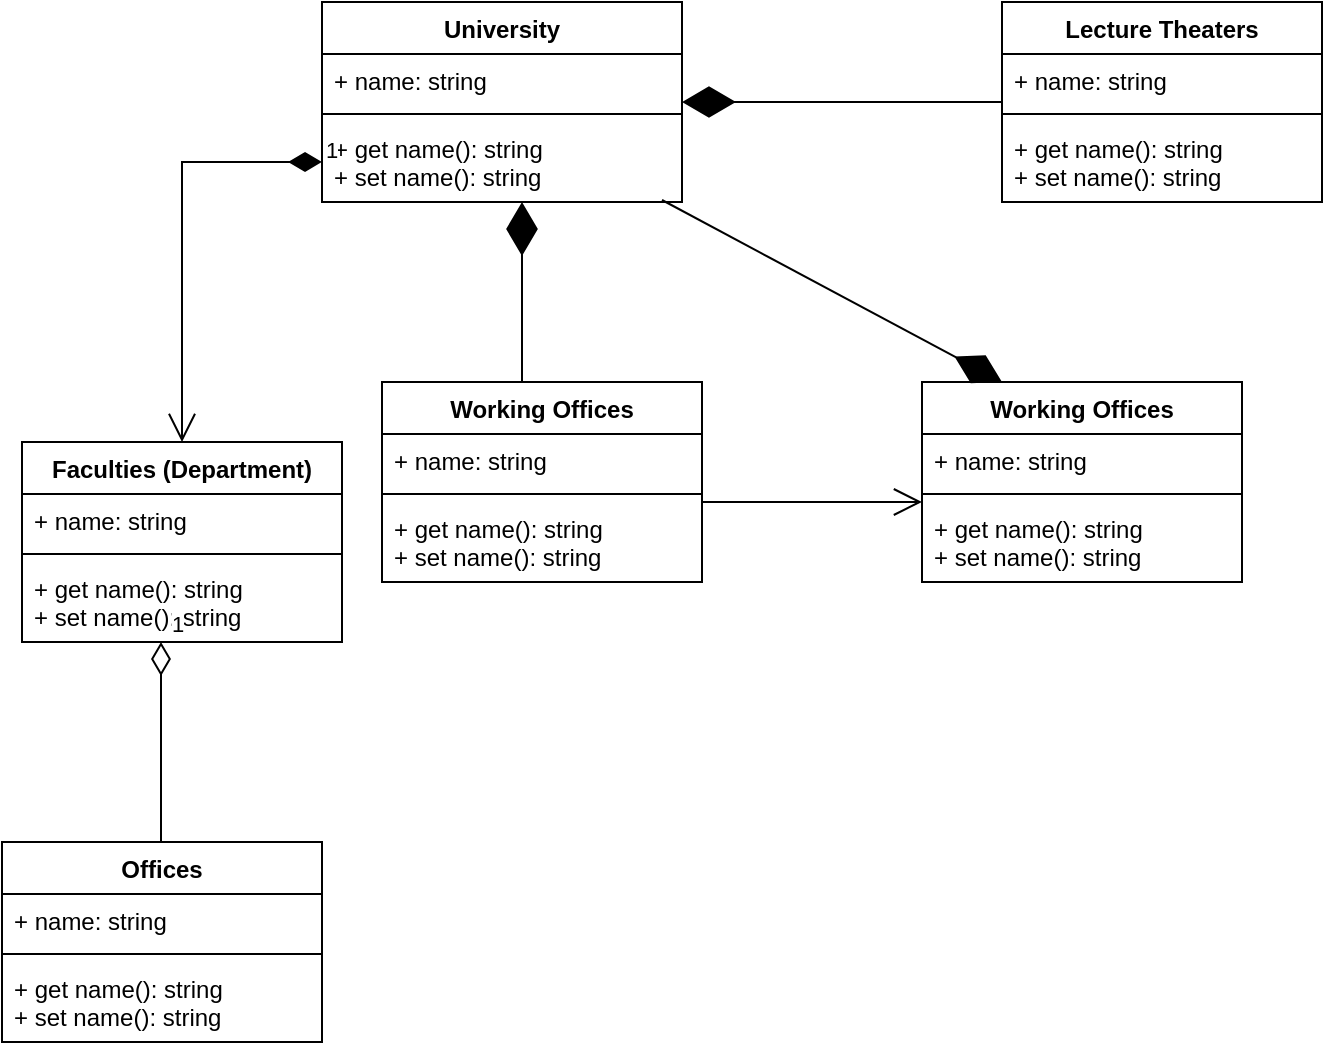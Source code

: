 <mxfile version="20.0.4" type="github">
  <diagram name="Page-1" id="b5b7bab2-c9e2-2cf4-8b2a-24fd1a2a6d21">
    <mxGraphModel dx="1038" dy="575" grid="1" gridSize="10" guides="1" tooltips="1" connect="1" arrows="1" fold="1" page="1" pageScale="1" pageWidth="827" pageHeight="1169" background="none" math="0" shadow="0">
      <root>
        <mxCell id="0" />
        <mxCell id="1" parent="0" />
        <mxCell id="FSZFl9rcRMAzRyN6BGsP-3" value="University" style="swimlane;fontStyle=1;align=center;verticalAlign=top;childLayout=stackLayout;horizontal=1;startSize=26;horizontalStack=0;resizeParent=1;resizeParentMax=0;resizeLast=0;collapsible=1;marginBottom=0;" parent="1" vertex="1">
          <mxGeometry x="260" y="30" width="180" height="100" as="geometry">
            <mxRectangle x="270" y="120" width="100" height="30" as="alternateBounds" />
          </mxGeometry>
        </mxCell>
        <mxCell id="FSZFl9rcRMAzRyN6BGsP-4" value="+ name: string" style="text;strokeColor=none;fillColor=none;align=left;verticalAlign=top;spacingLeft=4;spacingRight=4;overflow=hidden;rotatable=0;points=[[0,0.5],[1,0.5]];portConstraint=eastwest;" parent="FSZFl9rcRMAzRyN6BGsP-3" vertex="1">
          <mxGeometry y="26" width="180" height="26" as="geometry" />
        </mxCell>
        <mxCell id="FSZFl9rcRMAzRyN6BGsP-5" value="" style="line;strokeWidth=1;fillColor=none;align=left;verticalAlign=middle;spacingTop=-1;spacingLeft=3;spacingRight=3;rotatable=0;labelPosition=right;points=[];portConstraint=eastwest;" parent="FSZFl9rcRMAzRyN6BGsP-3" vertex="1">
          <mxGeometry y="52" width="180" height="8" as="geometry" />
        </mxCell>
        <mxCell id="FSZFl9rcRMAzRyN6BGsP-6" value="+ get name(): string&#xa;+ set name(): string&#xa;&#xa;" style="text;strokeColor=none;fillColor=none;align=left;verticalAlign=top;spacingLeft=4;spacingRight=4;overflow=hidden;rotatable=0;points=[[0,0.5],[1,0.5]];portConstraint=eastwest;" parent="FSZFl9rcRMAzRyN6BGsP-3" vertex="1">
          <mxGeometry y="60" width="180" height="40" as="geometry" />
        </mxCell>
        <mxCell id="FSZFl9rcRMAzRyN6BGsP-11" value="Faculties (Department)" style="swimlane;fontStyle=1;align=center;verticalAlign=top;childLayout=stackLayout;horizontal=1;startSize=26;horizontalStack=0;resizeParent=1;resizeParentMax=0;resizeLast=0;collapsible=1;marginBottom=0;" parent="1" vertex="1">
          <mxGeometry x="110" y="250" width="160" height="100" as="geometry">
            <mxRectangle x="270" y="120" width="100" height="30" as="alternateBounds" />
          </mxGeometry>
        </mxCell>
        <mxCell id="FSZFl9rcRMAzRyN6BGsP-12" value="+ name: string" style="text;strokeColor=none;fillColor=none;align=left;verticalAlign=top;spacingLeft=4;spacingRight=4;overflow=hidden;rotatable=0;points=[[0,0.5],[1,0.5]];portConstraint=eastwest;" parent="FSZFl9rcRMAzRyN6BGsP-11" vertex="1">
          <mxGeometry y="26" width="160" height="26" as="geometry" />
        </mxCell>
        <mxCell id="FSZFl9rcRMAzRyN6BGsP-13" value="" style="line;strokeWidth=1;fillColor=none;align=left;verticalAlign=middle;spacingTop=-1;spacingLeft=3;spacingRight=3;rotatable=0;labelPosition=right;points=[];portConstraint=eastwest;" parent="FSZFl9rcRMAzRyN6BGsP-11" vertex="1">
          <mxGeometry y="52" width="160" height="8" as="geometry" />
        </mxCell>
        <mxCell id="FSZFl9rcRMAzRyN6BGsP-14" value="+ get name(): string&#xa;+ set name(): string&#xa;&#xa;" style="text;strokeColor=none;fillColor=none;align=left;verticalAlign=top;spacingLeft=4;spacingRight=4;overflow=hidden;rotatable=0;points=[[0,0.5],[1,0.5]];portConstraint=eastwest;" parent="FSZFl9rcRMAzRyN6BGsP-11" vertex="1">
          <mxGeometry y="60" width="160" height="40" as="geometry" />
        </mxCell>
        <mxCell id="FSZFl9rcRMAzRyN6BGsP-25" value="1" style="endArrow=open;html=1;endSize=12;startArrow=diamondThin;startSize=14;startFill=1;edgeStyle=orthogonalEdgeStyle;align=left;verticalAlign=bottom;rounded=0;" parent="1" source="FSZFl9rcRMAzRyN6BGsP-6" target="FSZFl9rcRMAzRyN6BGsP-11" edge="1">
          <mxGeometry x="-1" y="3" relative="1" as="geometry">
            <mxPoint x="260" y="240" as="sourcePoint" />
            <mxPoint x="420" y="240" as="targetPoint" />
          </mxGeometry>
        </mxCell>
        <mxCell id="FSZFl9rcRMAzRyN6BGsP-26" value="Offices" style="swimlane;fontStyle=1;align=center;verticalAlign=top;childLayout=stackLayout;horizontal=1;startSize=26;horizontalStack=0;resizeParent=1;resizeParentMax=0;resizeLast=0;collapsible=1;marginBottom=0;" parent="1" vertex="1">
          <mxGeometry x="100" y="450" width="160" height="100" as="geometry">
            <mxRectangle x="270" y="120" width="100" height="30" as="alternateBounds" />
          </mxGeometry>
        </mxCell>
        <mxCell id="FSZFl9rcRMAzRyN6BGsP-27" value="+ name: string" style="text;strokeColor=none;fillColor=none;align=left;verticalAlign=top;spacingLeft=4;spacingRight=4;overflow=hidden;rotatable=0;points=[[0,0.5],[1,0.5]];portConstraint=eastwest;" parent="FSZFl9rcRMAzRyN6BGsP-26" vertex="1">
          <mxGeometry y="26" width="160" height="26" as="geometry" />
        </mxCell>
        <mxCell id="FSZFl9rcRMAzRyN6BGsP-28" value="" style="line;strokeWidth=1;fillColor=none;align=left;verticalAlign=middle;spacingTop=-1;spacingLeft=3;spacingRight=3;rotatable=0;labelPosition=right;points=[];portConstraint=eastwest;" parent="FSZFl9rcRMAzRyN6BGsP-26" vertex="1">
          <mxGeometry y="52" width="160" height="8" as="geometry" />
        </mxCell>
        <mxCell id="FSZFl9rcRMAzRyN6BGsP-29" value="+ get name(): string&#xa;+ set name(): string&#xa;&#xa;" style="text;strokeColor=none;fillColor=none;align=left;verticalAlign=top;spacingLeft=4;spacingRight=4;overflow=hidden;rotatable=0;points=[[0,0.5],[1,0.5]];portConstraint=eastwest;" parent="FSZFl9rcRMAzRyN6BGsP-26" vertex="1">
          <mxGeometry y="60" width="160" height="40" as="geometry" />
        </mxCell>
        <mxCell id="FcNmOEjV_7f5_DeZs1x8-1" value="1" style="endArrow=none;html=1;endSize=12;startArrow=diamondThin;startSize=14;startFill=0;edgeStyle=orthogonalEdgeStyle;align=left;verticalAlign=bottom;rounded=0;strokeColor=default;endFill=0;" edge="1" parent="1">
          <mxGeometry x="-1" y="3" relative="1" as="geometry">
            <mxPoint x="179.5" y="350" as="sourcePoint" />
            <mxPoint x="179.5" y="450" as="targetPoint" />
          </mxGeometry>
        </mxCell>
        <mxCell id="FcNmOEjV_7f5_DeZs1x8-2" value="Working Offices" style="swimlane;fontStyle=1;align=center;verticalAlign=top;childLayout=stackLayout;horizontal=1;startSize=26;horizontalStack=0;resizeParent=1;resizeParentMax=0;resizeLast=0;collapsible=1;marginBottom=0;" vertex="1" parent="1">
          <mxGeometry x="290" y="220" width="160" height="100" as="geometry">
            <mxRectangle x="270" y="120" width="100" height="30" as="alternateBounds" />
          </mxGeometry>
        </mxCell>
        <mxCell id="FcNmOEjV_7f5_DeZs1x8-3" value="+ name: string" style="text;strokeColor=none;fillColor=none;align=left;verticalAlign=top;spacingLeft=4;spacingRight=4;overflow=hidden;rotatable=0;points=[[0,0.5],[1,0.5]];portConstraint=eastwest;" vertex="1" parent="FcNmOEjV_7f5_DeZs1x8-2">
          <mxGeometry y="26" width="160" height="26" as="geometry" />
        </mxCell>
        <mxCell id="FcNmOEjV_7f5_DeZs1x8-4" value="" style="line;strokeWidth=1;fillColor=none;align=left;verticalAlign=middle;spacingTop=-1;spacingLeft=3;spacingRight=3;rotatable=0;labelPosition=right;points=[];portConstraint=eastwest;" vertex="1" parent="FcNmOEjV_7f5_DeZs1x8-2">
          <mxGeometry y="52" width="160" height="8" as="geometry" />
        </mxCell>
        <mxCell id="FcNmOEjV_7f5_DeZs1x8-5" value="+ get name(): string&#xa;+ set name(): string&#xa;&#xa;" style="text;strokeColor=none;fillColor=none;align=left;verticalAlign=top;spacingLeft=4;spacingRight=4;overflow=hidden;rotatable=0;points=[[0,0.5],[1,0.5]];portConstraint=eastwest;" vertex="1" parent="FcNmOEjV_7f5_DeZs1x8-2">
          <mxGeometry y="60" width="160" height="40" as="geometry" />
        </mxCell>
        <mxCell id="FcNmOEjV_7f5_DeZs1x8-8" value="Lecture Theaters" style="swimlane;fontStyle=1;align=center;verticalAlign=top;childLayout=stackLayout;horizontal=1;startSize=26;horizontalStack=0;resizeParent=1;resizeParentMax=0;resizeLast=0;collapsible=1;marginBottom=0;" vertex="1" parent="1">
          <mxGeometry x="600" y="30" width="160" height="100" as="geometry">
            <mxRectangle x="270" y="120" width="100" height="30" as="alternateBounds" />
          </mxGeometry>
        </mxCell>
        <mxCell id="FcNmOEjV_7f5_DeZs1x8-9" value="+ name: string" style="text;strokeColor=none;fillColor=none;align=left;verticalAlign=top;spacingLeft=4;spacingRight=4;overflow=hidden;rotatable=0;points=[[0,0.5],[1,0.5]];portConstraint=eastwest;" vertex="1" parent="FcNmOEjV_7f5_DeZs1x8-8">
          <mxGeometry y="26" width="160" height="26" as="geometry" />
        </mxCell>
        <mxCell id="FcNmOEjV_7f5_DeZs1x8-10" value="" style="line;strokeWidth=1;fillColor=none;align=left;verticalAlign=middle;spacingTop=-1;spacingLeft=3;spacingRight=3;rotatable=0;labelPosition=right;points=[];portConstraint=eastwest;" vertex="1" parent="FcNmOEjV_7f5_DeZs1x8-8">
          <mxGeometry y="52" width="160" height="8" as="geometry" />
        </mxCell>
        <mxCell id="FcNmOEjV_7f5_DeZs1x8-11" value="+ get name(): string&#xa;+ set name(): string&#xa;&#xa;" style="text;strokeColor=none;fillColor=none;align=left;verticalAlign=top;spacingLeft=4;spacingRight=4;overflow=hidden;rotatable=0;points=[[0,0.5],[1,0.5]];portConstraint=eastwest;" vertex="1" parent="FcNmOEjV_7f5_DeZs1x8-8">
          <mxGeometry y="60" width="160" height="40" as="geometry" />
        </mxCell>
        <mxCell id="FcNmOEjV_7f5_DeZs1x8-13" value="" style="endArrow=diamondThin;endFill=1;endSize=24;html=1;rounded=0;strokeColor=default;strokeWidth=1;exitX=0;exitY=0.5;exitDx=0;exitDy=0;" edge="1" parent="1" source="FcNmOEjV_7f5_DeZs1x8-8">
          <mxGeometry width="160" relative="1" as="geometry">
            <mxPoint x="680" y="80" as="sourcePoint" />
            <mxPoint x="440" y="80" as="targetPoint" />
          </mxGeometry>
        </mxCell>
        <mxCell id="FcNmOEjV_7f5_DeZs1x8-14" value="" style="endArrow=diamondThin;endFill=1;endSize=24;html=1;rounded=0;strokeColor=default;strokeWidth=1;" edge="1" parent="1">
          <mxGeometry width="160" relative="1" as="geometry">
            <mxPoint x="360" y="220" as="sourcePoint" />
            <mxPoint x="360" y="130" as="targetPoint" />
          </mxGeometry>
        </mxCell>
        <mxCell id="FcNmOEjV_7f5_DeZs1x8-15" value="Working Offices" style="swimlane;fontStyle=1;align=center;verticalAlign=top;childLayout=stackLayout;horizontal=1;startSize=26;horizontalStack=0;resizeParent=1;resizeParentMax=0;resizeLast=0;collapsible=1;marginBottom=0;" vertex="1" parent="1">
          <mxGeometry x="560" y="220" width="160" height="100" as="geometry">
            <mxRectangle x="270" y="120" width="100" height="30" as="alternateBounds" />
          </mxGeometry>
        </mxCell>
        <mxCell id="FcNmOEjV_7f5_DeZs1x8-16" value="+ name: string" style="text;strokeColor=none;fillColor=none;align=left;verticalAlign=top;spacingLeft=4;spacingRight=4;overflow=hidden;rotatable=0;points=[[0,0.5],[1,0.5]];portConstraint=eastwest;" vertex="1" parent="FcNmOEjV_7f5_DeZs1x8-15">
          <mxGeometry y="26" width="160" height="26" as="geometry" />
        </mxCell>
        <mxCell id="FcNmOEjV_7f5_DeZs1x8-17" value="" style="line;strokeWidth=1;fillColor=none;align=left;verticalAlign=middle;spacingTop=-1;spacingLeft=3;spacingRight=3;rotatable=0;labelPosition=right;points=[];portConstraint=eastwest;" vertex="1" parent="FcNmOEjV_7f5_DeZs1x8-15">
          <mxGeometry y="52" width="160" height="8" as="geometry" />
        </mxCell>
        <mxCell id="FcNmOEjV_7f5_DeZs1x8-18" value="+ get name(): string&#xa;+ set name(): string&#xa;&#xa;" style="text;strokeColor=none;fillColor=none;align=left;verticalAlign=top;spacingLeft=4;spacingRight=4;overflow=hidden;rotatable=0;points=[[0,0.5],[1,0.5]];portConstraint=eastwest;" vertex="1" parent="FcNmOEjV_7f5_DeZs1x8-15">
          <mxGeometry y="60" width="160" height="40" as="geometry" />
        </mxCell>
        <mxCell id="FcNmOEjV_7f5_DeZs1x8-19" value="" style="endArrow=diamondThin;endFill=1;endSize=24;html=1;rounded=0;strokeColor=default;strokeWidth=1;entryX=0.25;entryY=0;entryDx=0;entryDy=0;" edge="1" parent="1" target="FcNmOEjV_7f5_DeZs1x8-15">
          <mxGeometry width="160" relative="1" as="geometry">
            <mxPoint x="430" y="129" as="sourcePoint" />
            <mxPoint x="590" y="129" as="targetPoint" />
          </mxGeometry>
        </mxCell>
        <mxCell id="FcNmOEjV_7f5_DeZs1x8-20" value="" style="endArrow=open;endFill=1;endSize=12;html=1;rounded=0;strokeColor=default;strokeWidth=1;entryX=0;entryY=0;entryDx=0;entryDy=0;entryPerimeter=0;" edge="1" parent="1" target="FcNmOEjV_7f5_DeZs1x8-18">
          <mxGeometry width="160" relative="1" as="geometry">
            <mxPoint x="450" y="280" as="sourcePoint" />
            <mxPoint x="530" y="280" as="targetPoint" />
          </mxGeometry>
        </mxCell>
      </root>
    </mxGraphModel>
  </diagram>
</mxfile>

